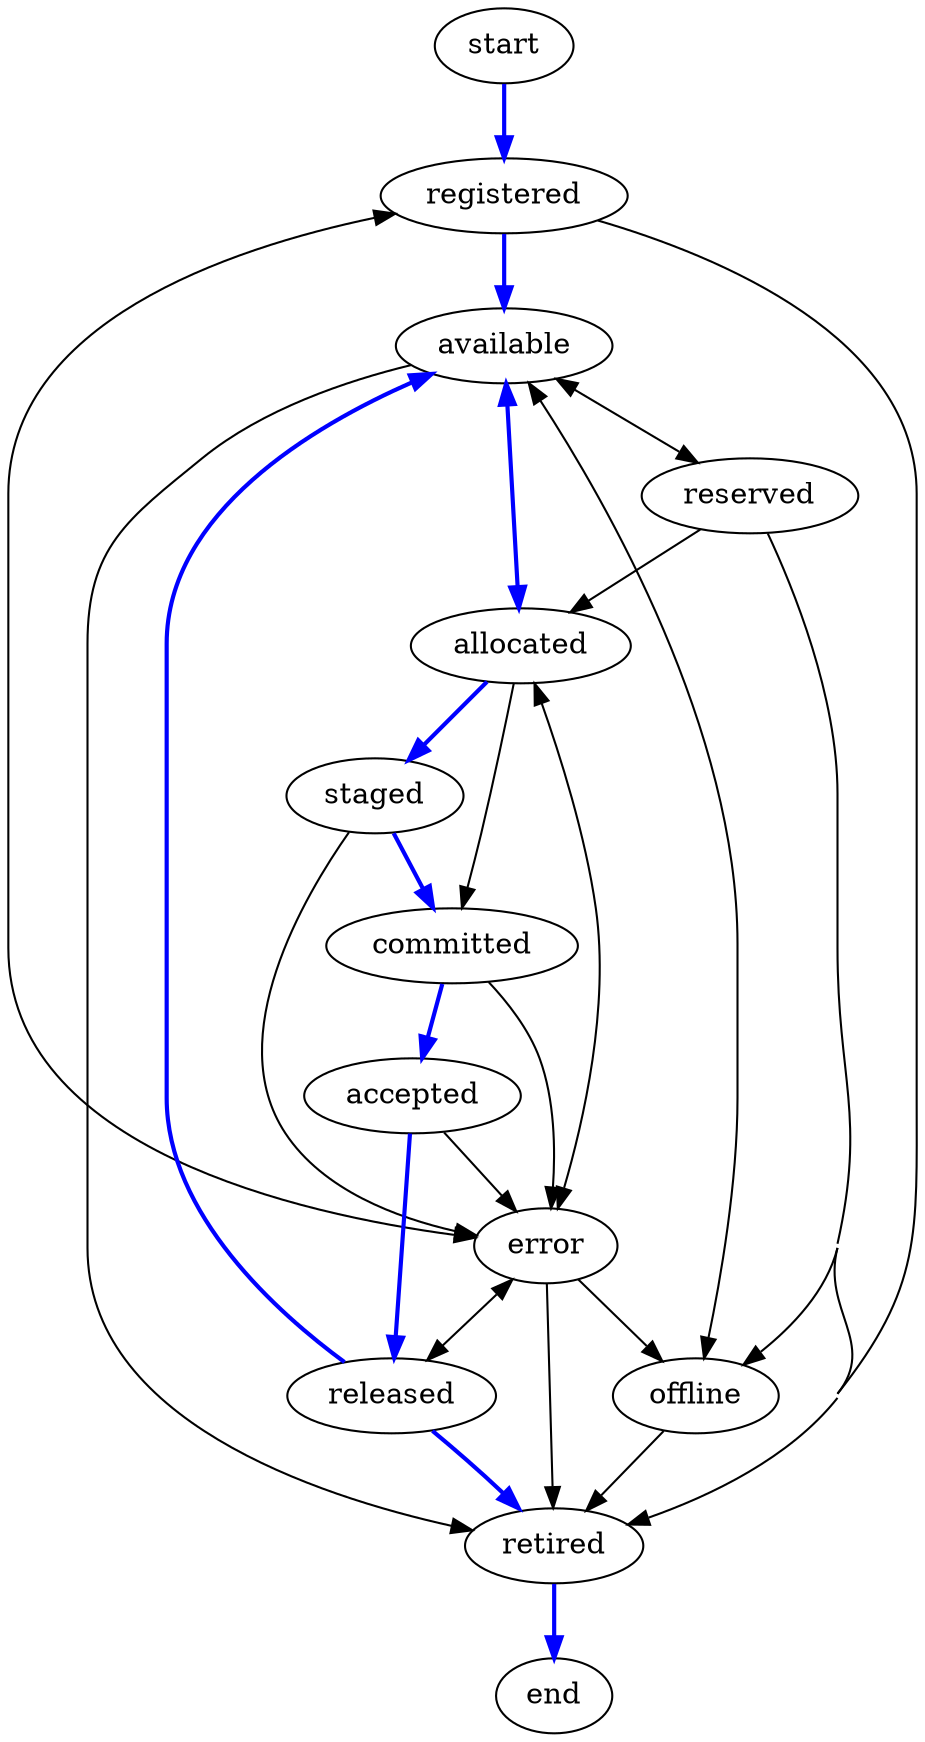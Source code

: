 #
# This is an imagined complex version of the state machine. It adds a
#  "reserved", "offline", and "error" states along with new
#  transitions to tie these states into the model.
#
# The simple (conceptual) model edges (transitions) are blue.
#
digraph resource_fsm_complex {
  concentrate=true
  edge [arrowsize=1]

  start -> registered [color=blue, penwidth=2]

  registered -> available [color=blue, penwidth=2]
  registered -> retired
  registered -> error

  available -> allocated [color=blue, penwidth=2]
  available -> retired
  available -> offline
  available -> reserved

  reserved -> available
  reserved -> allocated
  reserved -> retired
  reserved -> offline

  offline -> available
  offline -> retired

  allocated -> staged [color=blue, penwidth=2]
  allocated -> committed
  allocated -> available
  allocated -> error

  staged -> committed [color=blue, penwidth=2]
  staged -> error

  committed -> accepted [color=blue, penwidth=2]
  committed -> error

  accepted -> released [color=blue, penwidth=2]
  accepted -> error

  released -> available [color=blue, penwidth=2]

  released -> retired:nw [color=blue, penwidth=2]
  released -> error

  error -> registered
  error -> allocated
  error -> released
  error -> offline
  error -> retired

  retired -> end [color=blue, penwidth=2]
}
